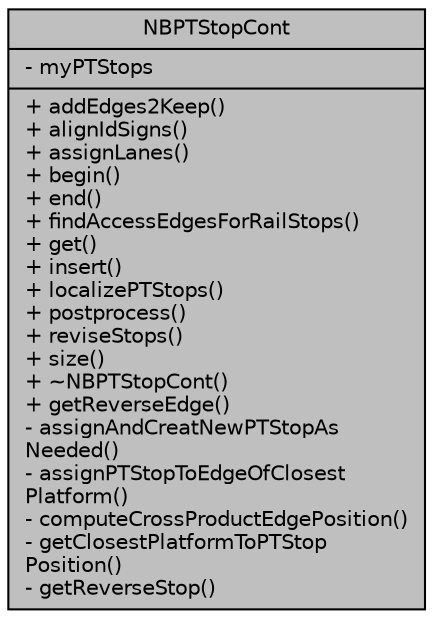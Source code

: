 digraph "NBPTStopCont"
{
  edge [fontname="Helvetica",fontsize="10",labelfontname="Helvetica",labelfontsize="10"];
  node [fontname="Helvetica",fontsize="10",shape=record];
  Node1 [label="{NBPTStopCont\n|- myPTStops\l|+ addEdges2Keep()\l+ alignIdSigns()\l+ assignLanes()\l+ begin()\l+ end()\l+ findAccessEdgesForRailStops()\l+ get()\l+ insert()\l+ localizePTStops()\l+ postprocess()\l+ reviseStops()\l+ size()\l+ ~NBPTStopCont()\l+ getReverseEdge()\l- assignAndCreatNewPTStopAs\lNeeded()\l- assignPTStopToEdgeOfClosest\lPlatform()\l- computeCrossProductEdgePosition()\l- getClosestPlatformToPTStop\lPosition()\l- getReverseStop()\l}",height=0.2,width=0.4,color="black", fillcolor="grey75", style="filled", fontcolor="black"];
}
